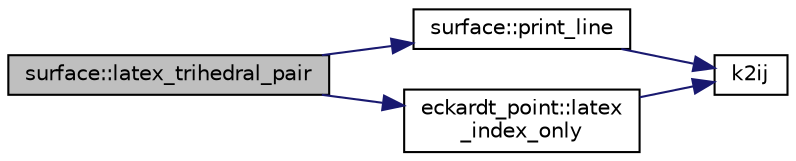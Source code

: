 digraph "surface::latex_trihedral_pair"
{
  edge [fontname="Helvetica",fontsize="10",labelfontname="Helvetica",labelfontsize="10"];
  node [fontname="Helvetica",fontsize="10",shape=record];
  rankdir="LR";
  Node3348 [label="surface::latex_trihedral_pair",height=0.2,width=0.4,color="black", fillcolor="grey75", style="filled", fontcolor="black"];
  Node3348 -> Node3349 [color="midnightblue",fontsize="10",style="solid",fontname="Helvetica"];
  Node3349 [label="surface::print_line",height=0.2,width=0.4,color="black", fillcolor="white", style="filled",URL="$d5/d88/classsurface.html#a3c3b2848519e60d214db736b4e397789"];
  Node3349 -> Node3350 [color="midnightblue",fontsize="10",style="solid",fontname="Helvetica"];
  Node3350 [label="k2ij",height=0.2,width=0.4,color="black", fillcolor="white", style="filled",URL="$df/dbf/sajeeb_8_c.html#a94379148acec1c2aeedad1903aa0756a"];
  Node3348 -> Node3351 [color="midnightblue",fontsize="10",style="solid",fontname="Helvetica"];
  Node3351 [label="eckardt_point::latex\l_index_only",height=0.2,width=0.4,color="black", fillcolor="white", style="filled",URL="$d6/d2e/classeckardt__point.html#af8fdbe7105921bd80a717cbdaae00e87"];
  Node3351 -> Node3350 [color="midnightblue",fontsize="10",style="solid",fontname="Helvetica"];
}
